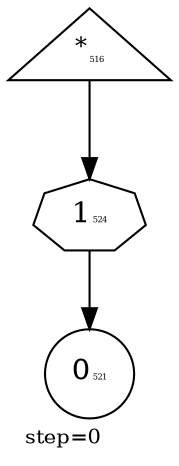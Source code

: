 digraph {
  graph  [labelloc=bottom,labeljust=left,fontsize="10",label="step=0"];
  "516" [shape=triangle,peripheries="1",label=<<SUP>*</SUP><FONT POINT-SIZE='4'>516</FONT>>,labelfontcolor=black,color=black];
  "521" [shape=circle,peripheries="1",label=<0<FONT POINT-SIZE='4'>521</FONT>>,labelfontcolor=black,color=black];
  "524" [label=<1<FONT POINT-SIZE='4'>524</FONT>>,peripheries="1",color=black,shape=septagon];
  "516" -> "524" [color=black];
  "524" -> "521" [color=black];
}
